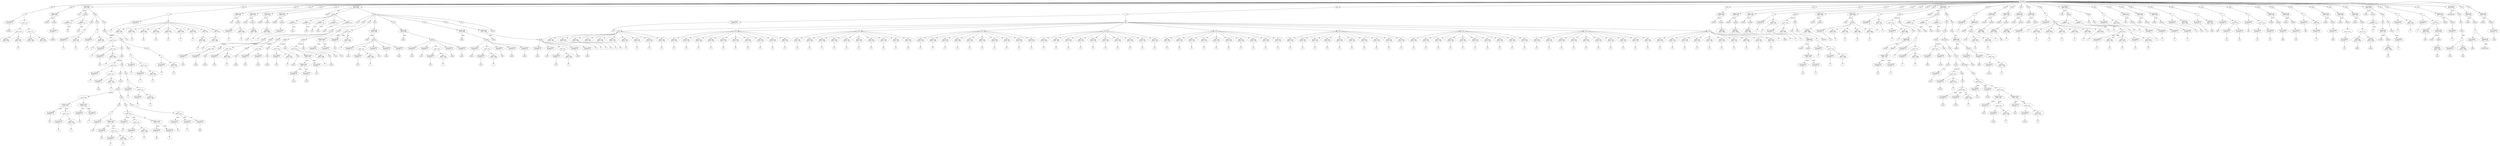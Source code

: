 digraph G {
Id01117BE0 [label="program"]
Id011042C0 [label="stmt"]
Id01104248 [label="="]
Id010F5338 [label="var or method\n localnum = 1"]
IdVal010F5338 [label="asdasds"]
Id010F5338->IdVal010F5338
Id011041D0 [label="+\n mref = #15"]
Id01103FF0 [label="+\n mref = #15"]
Id01103F00 [label="FLOAT\n mref = #20\n val_id = #16"]
Id01103F78 [label="INT\n mref = #24\n val_id = #21"]
IdVal01103F78 [label="3"]
Id01103F78->IdVal01103F78
Id01103FF0->Id01103F00
Id01103FF0->Id01103F78
Id01104158 [label="/\n mref = #27"]
Id01104068 [label="FLOAT\n mref = #20\n val_id = #28"]
Id011040E0 [label="FLOAT\n mref = #20\n val_id = #29"]
Id01104158->Id01104068
Id01104158->Id011040E0
Id011041D0->Id01103FF0
Id011041D0->Id01104158
Id01104248->Id010F5338
Id01104248->Id011041D0
Id011042C0->Id01104248
Id01117BE0->Id011042C0
Id01104AF8 [label="stmt"]
Id011043C8 [label="method_call\n mref = #33"]
IdMethodNameVal011043C8 [label="println"]
Id011043C8->IdMethodNameVal011043C8 [label="name"]
Id010FE4E0 [label="params"]
Id011043C8->Id010FE4E0
Id01104350 [label="var or method\n localnum = 1"]
IdVal01104350 [label="asdasds"]
Id01104350->IdVal01104350
Id010FE4E0->Id01104350
Id01104AF8->Id011043C8
Id01117BE0->Id01104AF8
Id01107CC8 [label="def_method\n mref = #37"]
IdName01107CC8 [label="sort"]
Id01107CC8->IdName01107CC8 [label = "name"]
Id010FE748 [label="params"]
Id01104C88 [label="param\n localnum = #0"]
Id010FE748->Id01104C88
IdNameVal01104C88 [label="arr"]
Id01104C88->IdNameVal01104C88 [label="name"]
Id01104CC8 [label="param\n localnum = #1"]
Id010FE748->Id01104CC8
IdNameVal01104CC8 [label="size"]
Id01104CC8->IdNameVal01104CC8 [label="name"]
Id01107CC8->Id010FE748
Id010FE240 [label="body"]
Id01104648 [label="stmt"]
Id01104DF8 [label="="]
Id01104D08 [label="var or method\n localnum = 2"]
IdVal01104D08 [label="i"]
Id01104D08->IdVal01104D08
Id01104D80 [label="INT\n mref = #24\n val_id = #41"]
IdVal01104D80 [label="0"]
Id01104D80->IdVal01104D80
Id01104DF8->Id01104D08
Id01104DF8->Id01104D80
Id01104648->Id01104DF8
Id010FE240->Id01104648
Id01104B48 [label="stmt"]
Id01105558 [label="="]
Id01104EA0 [label="var or method\n localnum = 3"]
IdVal01104EA0 [label="j"]
Id01104EA0->IdVal01104EA0
Id011050A8 [label="INT\n mref = #24\n val_id = #41"]
IdVal011050A8 [label="0"]
Id011050A8->IdVal011050A8
Id01105558->Id01104EA0
Id01105558->Id011050A8
Id01104B48->Id01105558
Id010FE240->Id01104B48
Id01104508 [label="stmt"]
Id010FE2B0 [label="while"]
Id01105300 [label="<\n mref = #44"]
Id01105198 [label="var or method\n localnum = 2"]
IdVal01105198 [label="i"]
Id01105198->IdVal01105198
Id01105288 [label="-\n mref = #47"]
Id01105210 [label="var or method\n localnum = 1"]
IdVal01105210 [label="size"]
Id01105210->IdVal01105210
Id01105030 [label="INT\n mref = #24\n val_id = #48"]
IdVal01105030 [label="1"]
Id01105030->IdVal01105030
Id01105288->Id01105210
Id01105288->Id01105030
Id01105300->Id01105198
Id01105300->Id01105288
Id010FE2B0->Id01105300 [label="condition"]
Id010FE780 [label="body"]
Id010FE2B0->Id010FE780
Id011044B8 [label="stmt"]
Id010FE400 [label="while"]
Id01105120 [label="<\n mref = #44"]
Id01104F40 [label="var or method\n localnum = 3"]
IdVal01104F40 [label="j"]
Id01104F40->IdVal01104F40
Id01105378 [label="-\n mref = #47"]
Id01104FB8 [label="var or method\n localnum = 1"]
IdVal01104FB8 [label="size"]
Id01104FB8->IdVal01104FB8
Id011054E0 [label="INT\n mref = #24\n val_id = #48"]
IdVal011054E0 [label="1"]
Id011054E0->IdVal011054E0
Id01105378->Id01104FB8
Id01105378->Id011054E0
Id01105120->Id01104F40
Id01105120->Id01105378
Id010FE400->Id01105120 [label="condition"]
Id010FE588 [label="body"]
Id010FE400->Id010FE588
Id01104468 [label="stmt"]
Id01106C80 [label="if_stmt"]
Id010FE860 [label="branch"]
Id01105978 [label="<\n mref = #44"]
Id01106698 [label = "member access\n mref = #51"]
Id011055D0 [label="var or method\n localnum = 0"]
IdVal011055D0 [label="arr"]
Id011055D0->IdVal011055D0
Id01105468 [label="+\n mref = #15"]
Id01105648 [label="var or method\n localnum = 3"]
IdVal01105648 [label="j"]
Id01105648->IdVal01105648
Id011053F0 [label="INT\n mref = #24\n val_id = #48"]
IdVal011053F0 [label="1"]
Id011053F0->IdVal011053F0
Id01105468->Id01105648
Id01105468->Id011053F0
Id01106698->Id011055D0 [label = "array"]
Id01106698->Id01105468 [label = "index"]
Id01105F18 [label = "member access\n mref = #51"]
Id011060F8 [label="var or method\n localnum = 0"]
IdVal011060F8 [label="arr"]
Id011060F8->IdVal011060F8
Id011062D8 [label="var or method\n localnum = 3"]
IdVal011062D8 [label="j"]
Id011062D8->IdVal011062D8
Id01105F18->Id011060F8 [label = "array"]
Id01105F18->Id011062D8 [label = "index"]
Id01105978->Id01106698
Id01105978->Id01105F18
Id010FE860->Id01105978  [label="condition"]
IdBody010FE860 [label="body"]
Id01104788 [label="stmt"]
Id01105AE0 [label="="]
Id011061E8 [label="var or method\n localnum = 4"]
IdVal011061E8 [label="tmp"]
Id011061E8->IdVal011061E8
Id01105B58 [label = "member access\n mref = #51"]
Id01106350 [label="var or method\n localnum = 0"]
IdVal01106350 [label="arr"]
Id01106350->IdVal01106350
Id011059F0 [label="+\n mref = #15"]
Id01105C48 [label="var or method\n localnum = 3"]
IdVal01105C48 [label="j"]
Id01105C48->IdVal01105C48
Id011065A8 [label="INT\n mref = #24\n val_id = #48"]
IdVal011065A8 [label="1"]
Id011065A8->IdVal011065A8
Id011059F0->Id01105C48
Id011059F0->Id011065A8
Id01105B58->Id01106350 [label = "array"]
Id01105B58->Id011059F0 [label = "index"]
Id01105AE0->Id011061E8
Id01105AE0->Id01105B58
Id01104788->Id01105AE0
IdBody010FE860->Id01104788
Id01104738 [label="stmt"]
Id01106260 [label="[]=\nmref = #54"]
Id01105810 [label="var or method\n localnum = 0"]
IdVal01105810 [label="arr"]
Id01105810->IdVal01105810
Id01106260->Id01105810 [label = "array"]
Id01105D38 [label="+\n mref = #15"]
Id01106620 [label="var or method\n localnum = 3"]
IdVal01106620 [label="j"]
Id01106620->IdVal01106620
Id01105BD0 [label="INT\n mref = #24\n val_id = #48"]
IdVal01105BD0 [label="1"]
Id01105BD0->IdVal01105BD0
Id01105D38->Id01106620
Id01105D38->Id01105BD0
Id01106260->Id01105D38 [label = "index"]
Id011063C8 [label = "member access\n mref = #51"]
Id01106440 [label="var or method\n localnum = 0"]
IdVal01106440 [label="arr"]
Id01106440->IdVal01106440
Id01105A68 [label="var or method\n localnum = 3"]
IdVal01105A68 [label="j"]
Id01105A68->IdVal01105A68
Id011063C8->Id01106440 [label = "array"]
Id011063C8->Id01105A68 [label = "index"]
Id01106260->Id011063C8 [label = "val"]
Id01104738->Id01106260
IdBody010FE860->Id01104738
Id01104B98 [label="stmt"]
Id01106170 [label="[]=\nmref = #54"]
Id01105E28 [label="var or method\n localnum = 0"]
IdVal01105E28 [label="arr"]
Id01105E28->IdVal01105E28
Id01106170->Id01105E28 [label = "array"]
Id01105CC0 [label="var or method\n localnum = 3"]
IdVal01105CC0 [label="j"]
Id01105CC0->IdVal01105CC0
Id01106170->Id01105CC0 [label = "index"]
Id01105900 [label="var or method\n localnum = 4"]
IdVal01105900 [label="tmp"]
Id01105900->IdVal01105900
Id01106170->Id01105900 [label = "val"]
Id01104B98->Id01106170
IdBody010FE860->Id01104B98
Id010FE860->IdBody010FE860
Id01106C80->Id010FE860
Id01104468->Id01106C80
Id010FE588->Id01104468
Id011045F8 [label="stmt"]
Id01106080 [label="="]
Id01106008 [label="var or method\n localnum = 3"]
IdVal01106008 [label="j"]
Id01106008->IdVal01106008
Id011064B8 [label="+\n mref = #15"]
Id01105EA0 [label="var or method\n localnum = 3"]
IdVal01105EA0 [label="j"]
Id01105EA0->IdVal01105EA0
Id01105F90 [label="INT\n mref = #24\n val_id = #48"]
IdVal01105F90 [label="1"]
Id01105F90->IdVal01105F90
Id011064B8->Id01105EA0
Id011064B8->Id01105F90
Id01106080->Id01106008
Id01106080->Id011064B8
Id011045F8->Id01106080
Id010FE588->Id011045F8
Id011044B8->Id010FE400
Id010FE780->Id011044B8
Id01104698 [label="stmt"]
Id01107830 [label="="]
Id01106530 [label="var or method\n localnum = 2"]
IdVal01106530 [label="i"]
Id01106530->IdVal01106530
Id01107920 [label="+\n mref = #15"]
Id01106710 [label="var or method\n localnum = 2"]
IdVal01106710 [label="i"]
Id01106710->IdVal01106710
Id01107998 [label="INT\n mref = #24\n val_id = #48"]
IdVal01107998 [label="1"]
Id01107998->IdVal01107998
Id01107920->Id01106710
Id01107920->Id01107998
Id01107830->Id01106530
Id01107830->Id01107920
Id01104698->Id01107830
Id010FE780->Id01104698
Id01104BE8 [label="stmt"]
Id011074E8 [label="="]
Id011076C8 [label="var or method\n localnum = 3"]
IdVal011076C8 [label="j"]
Id011076C8->IdVal011076C8
Id01106D68 [label="INT\n mref = #24\n val_id = #41"]
IdVal01106D68 [label="0"]
Id01106D68->IdVal01106D68
Id011074E8->Id011076C8
Id011074E8->Id01106D68
Id01104BE8->Id011074E8
Id010FE780->Id01104BE8
Id01104508->Id010FE2B0
Id010FE240->Id01104508
Id01107CC8->Id010FE240
Id01117BE0->Id01107CC8
Id011046E8 [label="stmt"]
Id01107B78 [label="="]
Id01107470 [label="var or method\n localnum = 2"]
IdVal01107470 [label="a"]
Id01107470->IdVal01107470
Id01107740 [label = "array"]
Id01107A88 [label="INT\n mref = #24\n val_id = #73"]
IdVal01107A88 [label="99"]
Id01107A88->IdVal01107A88
Id01107740->Id01107A88
Id011071A0 [label="INT\n mref = #24\n val_id = #74"]
IdVal011071A0 [label="73"]
Id011071A0->IdVal011071A0
Id01107740->Id011071A0
Id01107A10 [label="INT\n mref = #24\n val_id = #75"]
IdVal01107A10 [label="62"]
Id01107A10->IdVal01107A10
Id01107740->Id01107A10
Id01106CF0 [label="INT\n mref = #24\n val_id = #76"]
IdVal01106CF0 [label="38"]
Id01106CF0->IdVal01106CF0
Id01107740->Id01106CF0
Id01107038 [label="INT\n mref = #24\n val_id = #77"]
IdVal01107038 [label="11"]
Id01107038->IdVal01107038
Id01107740->Id01107038
Id011075D8 [label="INT\n mref = #24\n val_id = #78"]
IdVal011075D8 [label="7"]
Id011075D8->IdVal011075D8
Id01107740->Id011075D8
Id01107560 [label="INT\n mref = #24\n val_id = #41"]
IdVal01107560 [label="0"]
Id01107560->IdVal01107560
Id01107740->Id01107560
Id01107650 [label="unary -\n mref = #82"]
Id01106DE0 [label="INT\n mref = #24\n val_id = #83"]
IdVal01106DE0 [label="5"]
Id01106DE0->IdVal01106DE0
Id01107650->Id01106DE0
Id01107740->Id01107650
Id01106FC0 [label="unary -\n mref = #82"]
Id01107B00 [label="INT\n mref = #24\n val_id = #84"]
IdVal01107B00 [label="12"]
Id01107B00->IdVal01107B00
Id01106FC0->Id01107B00
Id01107740->Id01106FC0
Id01107B78->Id01107470
Id01107B78->Id01107740
Id011046E8->Id01107B78
Id01117BE0->Id011046E8
Id011047D8 [label="stmt"]
Id01106E58 [label="method_call\n mref = #37"]
IdMethodNameVal01106E58 [label="sort"]
Id01106E58->IdMethodNameVal01106E58 [label="name"]
Id010FE6A0 [label="params"]
Id01106E58->Id010FE6A0
Id011077B8 [label="var or method\n localnum = 2"]
IdVal011077B8 [label="a"]
Id011077B8->IdVal011077B8
Id010FE6A0->Id011077B8
Id011078A8 [label="INT\n mref = #24\n val_id = #85"]
IdVal011078A8 [label="9"]
Id011078A8->IdVal011078A8
Id010FE6A0->Id011078A8
Id011047D8->Id01106E58
Id01117BE0->Id011047D8
Id01104828 [label="stmt"]
Id01106F48 [label="method_call\n mref = #33"]
IdMethodNameVal01106F48 [label="println"]
Id01106F48->IdMethodNameVal01106F48 [label="name"]
Id010FE278 [label="params"]
Id01106F48->Id010FE278
Id01106ED0 [label="STRING\n mref = #90\n val_id = #87"]
IdVal01106ED0 [label="sort:"]
Id01106ED0->IdVal01106ED0
Id010FE278->Id01106ED0
Id01104828->Id01106F48
Id01117BE0->Id01104828
Id01104558 [label="stmt"]
Id01107128 [label="method_call\n mref = #33"]
IdMethodNameVal01107128 [label="println"]
Id01107128->IdMethodNameVal01107128 [label="name"]
Id010FE390 [label="params"]
Id01107128->Id010FE390
Id011070B0 [label="STRING\n mref = #90\n val_id = #92"]
IdVal011070B0 [label=""]
Id011070B0->IdVal011070B0
Id010FE390->Id011070B0
Id01104558->Id01107128
Id01117BE0->Id01104558
Id011045A8 [label="stmt"]
Id01107290 [label="method_call\n mref = #33"]
IdMethodNameVal01107290 [label="println"]
Id01107290->IdMethodNameVal01107290 [label="name"]
Id010FE438 [label="params"]
Id01107290->Id010FE438
Id01107218 [label="var or method\n localnum = 2"]
IdVal01107218 [label="a"]
Id01107218->IdVal01107218
Id010FE438->Id01107218
Id011045A8->Id01107290
Id01117BE0->Id011045A8
Id01107FF0 [label="def_method\n mref = #96"]
IdName01107FF0 [label="paint"]
Id01107FF0->IdName01107FF0 [label = "name"]
Id010FE8D0 [label="params"]
Id01107E30 [label="param\n localnum = #0"]
Id010FE8D0->Id01107E30
IdNameVal01107E30 [label="array"]
Id01107E30->IdNameVal01107E30 [label="name"]
Id011082F0 [label="param\n localnum = #1"]
Id010FE8D0->Id011082F0
IdNameVal011082F0 [label="curX"]
Id011082F0->IdNameVal011082F0 [label="name"]
Id011082B0 [label="param\n localnum = #2"]
Id010FE8D0->Id011082B0
IdNameVal011082B0 [label="curY"]
Id011082B0->IdNameVal011082B0 [label="name"]
Id011081F0 [label="param\n localnum = #3"]
Id010FE8D0->Id011081F0
IdNameVal011081F0 [label="maxX"]
Id011081F0->IdNameVal011081F0 [label="name"]
Id01107E70 [label="param\n localnum = #4"]
Id010FE8D0->Id01107E70
IdNameVal01107E70 [label="maxY"]
Id01107E70->IdNameVal01107E70 [label="name"]
Id01107FF0->Id010FE8D0
Id01108630 [label="body"]
Id01104968 [label="stmt"]
Id011083B0 [label="if_stmt"]
Id01108898 [label="branch"]
Id011073F8 [label=">\n mref = #99"]
Id01107308 [label="var or method\n localnum = 1"]
IdVal01107308 [label="curX"]
Id01107308->IdVal01107308
Id01107380 [label="var or method\n localnum = 3"]
IdVal01107380 [label="maxX"]
Id01107380->IdVal01107380
Id011073F8->Id01107308
Id011073F8->Id01107380
Id01108898->Id011073F8  [label="condition"]
IdBody01108898 [label="body"]
Id01104878 [label="stmt"]
IdName01104878 [label="return"]
Id01104878->IdName01104878
IdBody01108898->Id01104878
Id01108898->IdBody01108898
Id011083B0->Id01108898
Id01108A58 [label="branch"]
Id01109098 [label="<\n mref = #44"]
Id01107BF0 [label="var or method\n localnum = 1"]
IdVal01107BF0 [label="curX"]
Id01107BF0->IdVal01107BF0
Id011094D0 [label="INT\n mref = #24\n val_id = #41"]
IdVal011094D0 [label="0"]
Id011094D0->IdVal011094D0
Id01109098->Id01107BF0
Id01109098->Id011094D0
Id01108A58->Id01109098  [label="condition"]
IdBody01108A58 [label="body"]
Id011048C8 [label="stmt"]
IdName011048C8 [label="return"]
Id011048C8->IdName011048C8
IdBody01108A58->Id011048C8
Id01108A58->IdBody01108A58
Id011083B0->Id01108A58
Id01108A90 [label="branch"]
Id011095C0 [label=">\n mref = #99"]
Id01109548 [label="var or method\n localnum = 2"]
IdVal01109548 [label="curY"]
Id01109548->IdVal01109548
Id011096B0 [label="var or method\n localnum = 4"]
IdVal011096B0 [label="maxY"]
Id011096B0->IdVal011096B0
Id011095C0->Id01109548
Id011095C0->Id011096B0
Id01108A90->Id011095C0  [label="condition"]
IdBody01108A90 [label="body"]
Id01104AA8 [label="stmt"]
IdName01104AA8 [label="return"]
Id01104AA8->IdName01104AA8
IdBody01108A90->Id01104AA8
Id01108A90->IdBody01108A90
Id011083B0->Id01108A90
Id011085F8 [label="branch"]
Id01108EB8 [label="<\n mref = #44"]
Id01109980 [label="var or method\n localnum = 2"]
IdVal01109980 [label="curY"]
Id01109980->IdVal01109980
Id011093E0 [label="INT\n mref = #24\n val_id = #41"]
IdVal011093E0 [label="0"]
Id011093E0->IdVal011093E0
Id01108EB8->Id01109980
Id01108EB8->Id011093E0
Id011085F8->Id01108EB8  [label="condition"]
IdBody011085F8 [label="body"]
Id01104918 [label="stmt"]
IdName01104918 [label="return"]
Id01104918->IdName01104918
IdBody011085F8->Id01104918
Id011085F8->IdBody011085F8
Id011083B0->Id011085F8
Id01104968->Id011083B0
Id01108630->Id01104968
Id01104A08 [label="stmt"]
Id01107F70 [label="if_stmt"]
Id01108A20 [label="branch"]
Id01109728 [label="==\n mref = #102"]
Id01109A70 [label = "member access\n mref = #51"]
Id01109890 [label = "member access\n mref = #51"]
Id01109818 [label="var or method\n localnum = 0"]
IdVal01109818 [label="array"]
Id01109818->IdVal01109818
Id01109638 [label="var or method\n localnum = 1"]
IdVal01109638 [label="curX"]
Id01109638->IdVal01109638
Id01109890->Id01109818 [label = "array"]
Id01109890->Id01109638 [label = "index"]
Id01109458 [label="var or method\n localnum = 2"]
IdVal01109458 [label="curY"]
Id01109458->IdVal01109458
Id01109A70->Id01109890 [label = "array"]
Id01109A70->Id01109458 [label = "index"]
Id01109188 [label="INT\n mref = #24\n val_id = #48"]
IdVal01109188 [label="1"]
Id01109188->IdVal01109188
Id01109728->Id01109A70
Id01109728->Id01109188
Id01108A20->Id01109728  [label="condition"]
IdBody01108A20 [label="body"]
Id011049B8 [label="stmt"]
IdName011049B8 [label="return"]
Id011049B8->IdName011049B8
IdBody01108A20->Id011049B8
Id01108A20->IdBody01108A20
Id01107F70->Id01108A20
Id01104A08->Id01107F70
Id01108630->Id01104A08
Id01104A58 [label="stmt"]
Id01109200 [label="[]=\nmref = #54"]
Id01109368 [label = "member access\n mref = #51"]
Id01109110 [label="var or method\n localnum = 0"]
IdVal01109110 [label="array"]
Id01109110->IdVal01109110
Id01109908 [label="var or method\n localnum = 1"]
IdVal01109908 [label="curX"]
Id01109908->IdVal01109908
Id01109368->Id01109110 [label = "array"]
Id01109368->Id01109908 [label = "index"]
Id01109200->Id01109368 [label = "array"]
Id011097A0 [label="var or method\n localnum = 2"]
IdVal011097A0 [label="curY"]
Id011097A0->IdVal011097A0
Id01109200->Id011097A0 [label = "index"]
Id011099F8 [label="INT\n mref = #24\n val_id = #48"]
IdVal011099F8 [label="1"]
Id011099F8->IdVal011099F8
Id01109200->Id011099F8 [label = "val"]
Id01104A58->Id01109200
Id01108630->Id01104A58
Id0110A320 [label="stmt"]
Id01108F30 [label="method_call\n mref = #96"]
IdMethodNameVal01108F30 [label="paint"]
Id01108F30->IdMethodNameVal01108F30 [label="name"]
Id01108668 [label="params"]
Id01108F30->Id01108668
Id01109278 [label="var or method\n localnum = 0"]
IdVal01109278 [label="array"]
Id01109278->IdVal01109278
Id01108668->Id01109278
Id01109B60 [label="-\n mref = #47"]
Id011092F0 [label="var or method\n localnum = 1"]
IdVal011092F0 [label="curX"]
Id011092F0->IdVal011092F0
Id01109AE8 [label="INT\n mref = #24\n val_id = #48"]
IdVal01109AE8 [label="1"]
Id01109AE8->IdVal01109AE8
Id01109B60->Id011092F0
Id01109B60->Id01109AE8
Id01108668->Id01109B60
Id01109BD8 [label="var or method\n localnum = 2"]
IdVal01109BD8 [label="curY"]
Id01109BD8->IdVal01109BD8
Id01108668->Id01109BD8
Id01109C50 [label="var or method\n localnum = 3"]
IdVal01109C50 [label="maxX"]
Id01109C50->IdVal01109C50
Id01108668->Id01109C50
Id01108E40 [label="var or method\n localnum = 4"]
IdVal01108E40 [label="maxY"]
Id01108E40->IdVal01108E40
Id01108668->Id01108E40
Id0110A320->Id01108F30
Id01108630->Id0110A320
Id0110A370 [label="stmt"]
Id0110C378 [label="method_call\n mref = #96"]
IdMethodNameVal0110C378 [label="paint"]
Id0110C378->IdMethodNameVal0110C378 [label="name"]
Id0110B468 [label="params"]
Id0110C378->Id0110B468
Id01108FA8 [label="var or method\n localnum = 0"]
IdVal01108FA8 [label="array"]
Id01108FA8->IdVal01108FA8
Id0110B468->Id01108FA8
Id01109020 [label="var or method\n localnum = 1"]
IdVal01109020 [label="curX"]
Id01109020->IdVal01109020
Id0110B468->Id01109020
Id0110BDD8 [label="-\n mref = #47"]
Id01109CC8 [label="var or method\n localnum = 2"]
IdVal01109CC8 [label="curY"]
Id01109CC8->IdVal01109CC8
Id0110BCE8 [label="INT\n mref = #24\n val_id = #48"]
IdVal0110BCE8 [label="1"]
Id0110BCE8->IdVal0110BCE8
Id0110BDD8->Id01109CC8
Id0110BDD8->Id0110BCE8
Id0110B468->Id0110BDD8
Id0110BA18 [label="var or method\n localnum = 3"]
IdVal0110BA18 [label="maxX"]
Id0110BA18->IdVal0110BA18
Id0110B468->Id0110BA18
Id0110B5E0 [label="var or method\n localnum = 4"]
IdVal0110B5E0 [label="maxY"]
Id0110B5E0->IdVal0110B5E0
Id0110B468->Id0110B5E0
Id0110A370->Id0110C378
Id01108630->Id0110A370
Id0110A640 [label="stmt"]
Id0110C0A8 [label="method_call\n mref = #96"]
IdMethodNameVal0110C0A8 [label="paint"]
Id0110C0A8->IdMethodNameVal0110C0A8 [label="name"]
Id0110AE80 [label="params"]
Id0110C0A8->Id0110AE80
Id0110BC70 [label="var or method\n localnum = 0"]
IdVal0110BC70 [label="array"]
Id0110BC70->IdVal0110BC70
Id0110AE80->Id0110BC70
Id0110B838 [label="+\n mref = #15"]
Id0110BEC8 [label="var or method\n localnum = 1"]
IdVal0110BEC8 [label="curX"]
Id0110BEC8->IdVal0110BEC8
Id0110B9A0 [label="INT\n mref = #24\n val_id = #48"]
IdVal0110B9A0 [label="1"]
Id0110B9A0->IdVal0110B9A0
Id0110B838->Id0110BEC8
Id0110B838->Id0110B9A0
Id0110AE80->Id0110B838
Id0110C468 [label="var or method\n localnum = 2"]
IdVal0110C468 [label="curY"]
Id0110C468->IdVal0110C468
Id0110AE80->Id0110C468
Id0110C210 [label="var or method\n localnum = 3"]
IdVal0110C210 [label="maxX"]
Id0110C210->IdVal0110C210
Id0110AE80->Id0110C210
Id0110B8B0 [label="var or method\n localnum = 4"]
IdVal0110B8B0 [label="maxY"]
Id0110B8B0->IdVal0110B8B0
Id0110AE80->Id0110B8B0
Id0110A640->Id0110C0A8
Id01108630->Id0110A640
Id0110A0F0 [label="stmt"]
Id0110C300 [label="method_call\n mref = #96"]
IdMethodNameVal0110C300 [label="paint"]
Id0110C300->IdMethodNameVal0110C300 [label="name"]
Id0110B008 [label="params"]
Id0110C300->Id0110B008
Id0110C120 [label="var or method\n localnum = 0"]
IdVal0110C120 [label="array"]
Id0110C120->IdVal0110C120
Id0110B008->Id0110C120
Id0110BFB8 [label="var or method\n localnum = 1"]
IdVal0110BFB8 [label="curX"]
Id0110BFB8->IdVal0110BFB8
Id0110B008->Id0110BFB8
Id0110B928 [label="+\n mref = #15"]
Id0110BE50 [label="var or method\n localnum = 2"]
IdVal0110BE50 [label="curY"]
Id0110BE50->IdVal0110BE50
Id0110C288 [label="INT\n mref = #24\n val_id = #48"]
IdVal0110C288 [label="1"]
Id0110C288->IdVal0110C288
Id0110B928->Id0110BE50
Id0110B928->Id0110C288
Id0110B008->Id0110B928
Id0110BF40 [label="var or method\n localnum = 3"]
IdVal0110BF40 [label="maxX"]
Id0110BF40->IdVal0110BF40
Id0110B008->Id0110BF40
Id0110C3F0 [label="var or method\n localnum = 4"]
IdVal0110C3F0 [label="maxY"]
Id0110C3F0->IdVal0110C3F0
Id0110B008->Id0110C3F0
Id0110A0F0->Id0110C300
Id01108630->Id0110A0F0
Id0110A690 [label="stmt"]
IdName0110A690 [label="return"]
Id0110A690->IdName0110A690
Id01108630->Id0110A690
Id01107FF0->Id01108630
Id01117BE0->Id01107FF0
Id0110A050 [label="stmt"]
Id0110FE70 [label="="]
Id0110C030 [label="var or method\n localnum = 3"]
IdVal0110C030 [label="arr"]
Id0110C030->IdVal0110C030
Id0110F9C0 [label = "array"]
Id0110C4E0 [label = "array"]
Id0110B658 [label="INT\n mref = #24\n val_id = #41"]
IdVal0110B658 [label="0"]
Id0110B658->IdVal0110B658
Id0110C4E0->Id0110B658
Id0110B6D0 [label="INT\n mref = #24\n val_id = #41"]
IdVal0110B6D0 [label="0"]
Id0110B6D0->IdVal0110B6D0
Id0110C4E0->Id0110B6D0
Id0110BA90 [label="INT\n mref = #24\n val_id = #48"]
IdVal0110BA90 [label="1"]
Id0110BA90->IdVal0110BA90
Id0110C4E0->Id0110BA90
Id0110C198 [label="INT\n mref = #24\n val_id = #41"]
IdVal0110C198 [label="0"]
Id0110C198->IdVal0110C198
Id0110C4E0->Id0110C198
Id0110B748 [label="INT\n mref = #24\n val_id = #41"]
IdVal0110B748 [label="0"]
Id0110B748->IdVal0110B748
Id0110C4E0->Id0110B748
Id0110B7C0 [label="INT\n mref = #24\n val_id = #41"]
IdVal0110B7C0 [label="0"]
Id0110B7C0->IdVal0110B7C0
Id0110C4E0->Id0110B7C0
Id0110BB08 [label="INT\n mref = #24\n val_id = #41"]
IdVal0110BB08 [label="0"]
Id0110BB08->IdVal0110BB08
Id0110C4E0->Id0110BB08
Id0110BB80 [label="INT\n mref = #24\n val_id = #41"]
IdVal0110BB80 [label="0"]
Id0110BB80->IdVal0110BB80
Id0110C4E0->Id0110BB80
Id0110BBF8 [label="INT\n mref = #24\n val_id = #41"]
IdVal0110BBF8 [label="0"]
Id0110BBF8->IdVal0110BBF8
Id0110C4E0->Id0110BBF8
Id0110BD60 [label="INT\n mref = #24\n val_id = #41"]
IdVal0110BD60 [label="0"]
Id0110BD60->IdVal0110BD60
Id0110C4E0->Id0110BD60
Id0110F9C0->Id0110C4E0
Id0110C750 [label = "array"]
Id0110CDE0 [label="INT\n mref = #24\n val_id = #41"]
IdVal0110CDE0 [label="0"]
Id0110CDE0->IdVal0110CDE0
Id0110C750->Id0110CDE0
Id0110CC78 [label="INT\n mref = #24\n val_id = #41"]
IdVal0110CC78 [label="0"]
Id0110CC78->IdVal0110CC78
Id0110C750->Id0110CC78
Id0110D290 [label="INT\n mref = #24\n val_id = #48"]
IdVal0110D290 [label="1"]
Id0110D290->IdVal0110D290
Id0110C750->Id0110D290
Id0110CCF0 [label="INT\n mref = #24\n val_id = #41"]
IdVal0110CCF0 [label="0"]
Id0110CCF0->IdVal0110CCF0
Id0110C750->Id0110CCF0
Id0110D3F8 [label="INT\n mref = #24\n val_id = #41"]
IdVal0110D3F8 [label="0"]
Id0110D3F8->IdVal0110D3F8
Id0110C750->Id0110D3F8
Id0110D308 [label="INT\n mref = #24\n val_id = #41"]
IdVal0110D308 [label="0"]
Id0110D308->IdVal0110D308
Id0110C750->Id0110D308
Id0110D470 [label="INT\n mref = #24\n val_id = #41"]
IdVal0110D470 [label="0"]
Id0110D470->IdVal0110D470
Id0110C750->Id0110D470
Id0110CA98 [label="INT\n mref = #24\n val_id = #41"]
IdVal0110CA98 [label="0"]
Id0110CA98->IdVal0110CA98
Id0110C750->Id0110CA98
Id0110CA20 [label="INT\n mref = #24\n val_id = #41"]
IdVal0110CA20 [label="0"]
Id0110CA20->IdVal0110CA20
Id0110C750->Id0110CA20
Id0110CF48 [label="INT\n mref = #24\n val_id = #41"]
IdVal0110CF48 [label="0"]
Id0110CF48->IdVal0110CF48
Id0110C750->Id0110CF48
Id0110F9C0->Id0110C750
Id0110C8B8 [label = "array"]
Id0110D1A0 [label="INT\n mref = #24\n val_id = #41"]
IdVal0110D1A0 [label="0"]
Id0110D1A0->IdVal0110D1A0
Id0110C8B8->Id0110D1A0
Id0110C9A8 [label="INT\n mref = #24\n val_id = #41"]
IdVal0110C9A8 [label="0"]
Id0110C9A8->IdVal0110C9A8
Id0110C8B8->Id0110C9A8
Id0110C5E8 [label="INT\n mref = #24\n val_id = #48"]
IdVal0110C5E8 [label="1"]
Id0110C5E8->IdVal0110C5E8
Id0110C8B8->Id0110C5E8
Id0110C660 [label="INT\n mref = #24\n val_id = #41"]
IdVal0110C660 [label="0"]
Id0110C660->IdVal0110C660
Id0110C8B8->Id0110C660
Id0110D038 [label="INT\n mref = #24\n val_id = #41"]
IdVal0110D038 [label="0"]
Id0110D038->IdVal0110D038
Id0110C8B8->Id0110D038
Id0110C7C8 [label="INT\n mref = #24\n val_id = #41"]
IdVal0110C7C8 [label="0"]
Id0110C7C8->IdVal0110C7C8
Id0110C8B8->Id0110C7C8
Id0110CFC0 [label="INT\n mref = #24\n val_id = #41"]
IdVal0110CFC0 [label="0"]
Id0110CFC0->IdVal0110CFC0
Id0110C8B8->Id0110CFC0
Id0110CB10 [label="INT\n mref = #24\n val_id = #41"]
IdVal0110CB10 [label="0"]
Id0110CB10->IdVal0110CB10
Id0110C8B8->Id0110CB10
Id0110C6D8 [label="INT\n mref = #24\n val_id = #41"]
IdVal0110C6D8 [label="0"]
Id0110C6D8->IdVal0110C6D8
Id0110C8B8->Id0110C6D8
Id0110D380 [label="INT\n mref = #24\n val_id = #41"]
IdVal0110D380 [label="0"]
Id0110D380->IdVal0110D380
Id0110C8B8->Id0110D380
Id0110F9C0->Id0110C8B8
Id0110D4E8 [label = "array"]
Id0110D0B0 [label="INT\n mref = #24\n val_id = #41"]
IdVal0110D0B0 [label="0"]
Id0110D0B0->IdVal0110D0B0
Id0110D4E8->Id0110D0B0
Id0110CB88 [label="INT\n mref = #24\n val_id = #48"]
IdVal0110CB88 [label="1"]
Id0110CB88->IdVal0110CB88
Id0110D4E8->Id0110CB88
Id0110C840 [label="INT\n mref = #24\n val_id = #41"]
IdVal0110C840 [label="0"]
Id0110C840->IdVal0110C840
Id0110D4E8->Id0110C840
Id0110D128 [label="INT\n mref = #24\n val_id = #41"]
IdVal0110D128 [label="0"]
Id0110D128->IdVal0110D128
Id0110D4E8->Id0110D128
Id0110D218 [label="INT\n mref = #24\n val_id = #41"]
IdVal0110D218 [label="0"]
Id0110D218->IdVal0110D218
Id0110D4E8->Id0110D218
Id0110C930 [label="INT\n mref = #24\n val_id = #41"]
IdVal0110C930 [label="0"]
Id0110C930->IdVal0110C930
Id0110D4E8->Id0110C930
Id0110CC00 [label="INT\n mref = #24\n val_id = #41"]
IdVal0110CC00 [label="0"]
Id0110CC00->IdVal0110CC00
Id0110D4E8->Id0110CC00
Id0110CD68 [label="INT\n mref = #24\n val_id = #41"]
IdVal0110CD68 [label="0"]
Id0110CD68->IdVal0110CD68
Id0110D4E8->Id0110CD68
Id0110CE58 [label="INT\n mref = #24\n val_id = #41"]
IdVal0110CE58 [label="0"]
Id0110CE58->IdVal0110CE58
Id0110D4E8->Id0110CE58
Id0110CED0 [label="INT\n mref = #24\n val_id = #41"]
IdVal0110CED0 [label="0"]
Id0110CED0->IdVal0110CED0
Id0110D4E8->Id0110CED0
Id0110F9C0->Id0110D4E8
Id0110D938 [label = "array"]
Id0110DC80 [label="INT\n mref = #24\n val_id = #48"]
IdVal0110DC80 [label="1"]
Id0110DC80->IdVal0110DC80
Id0110D938->Id0110DC80
Id0110E220 [label="INT\n mref = #24\n val_id = #41"]
IdVal0110E220 [label="0"]
Id0110E220->IdVal0110E220
Id0110D938->Id0110E220
Id0110D848 [label="INT\n mref = #24\n val_id = #41"]
IdVal0110D848 [label="0"]
Id0110D848->IdVal0110D848
Id0110D938->Id0110D848
Id0110D8C0 [label="INT\n mref = #24\n val_id = #41"]
IdVal0110D8C0 [label="0"]
Id0110D8C0->IdVal0110D8C0
Id0110D938->Id0110D8C0
Id0110DA28 [label="INT\n mref = #24\n val_id = #41"]
IdVal0110DA28 [label="0"]
Id0110DA28->IdVal0110DA28
Id0110D938->Id0110DA28
Id0110DD70 [label="INT\n mref = #24\n val_id = #41"]
IdVal0110DD70 [label="0"]
Id0110DD70->IdVal0110DD70
Id0110D938->Id0110DD70
Id0110DAA0 [label="INT\n mref = #24\n val_id = #41"]
IdVal0110DAA0 [label="0"]
Id0110DAA0->IdVal0110DAA0
Id0110D938->Id0110DAA0
Id0110DCF8 [label="INT\n mref = #24\n val_id = #41"]
IdVal0110DCF8 [label="0"]
Id0110DCF8->IdVal0110DCF8
Id0110D938->Id0110DCF8
Id0110DB18 [label="INT\n mref = #24\n val_id = #41"]
IdVal0110DB18 [label="0"]
Id0110DB18->IdVal0110DB18
Id0110D938->Id0110DB18
Id0110DDE8 [label="INT\n mref = #24\n val_id = #41"]
IdVal0110DDE8 [label="0"]
Id0110DDE8->IdVal0110DDE8
Id0110D938->Id0110DDE8
Id0110F9C0->Id0110D938
Id0110E1A8 [label = "array"]
Id0110DE60 [label="INT\n mref = #24\n val_id = #41"]
IdVal0110DE60 [label="0"]
Id0110DE60->IdVal0110DE60
Id0110E1A8->Id0110DE60
Id0110DFC8 [label="INT\n mref = #24\n val_id = #41"]
IdVal0110DFC8 [label="0"]
Id0110DFC8->IdVal0110DFC8
Id0110E1A8->Id0110DFC8
Id0110D9B0 [label="INT\n mref = #24\n val_id = #41"]
IdVal0110D9B0 [label="0"]
Id0110D9B0->IdVal0110D9B0
Id0110E1A8->Id0110D9B0
Id0110DED8 [label="INT\n mref = #24\n val_id = #41"]
IdVal0110DED8 [label="0"]
Id0110DED8->IdVal0110DED8
Id0110E1A8->Id0110DED8
Id0110DF50 [label="INT\n mref = #24\n val_id = #41"]
IdVal0110DF50 [label="0"]
Id0110DF50->IdVal0110DF50
Id0110E1A8->Id0110DF50
Id0110DB90 [label="INT\n mref = #24\n val_id = #41"]
IdVal0110DB90 [label="0"]
Id0110DB90->IdVal0110DB90
Id0110E1A8->Id0110DB90
Id0110E040 [label="INT\n mref = #24\n val_id = #41"]
IdVal0110E040 [label="0"]
Id0110E040->IdVal0110E040
Id0110E1A8->Id0110E040
Id0110E0B8 [label="INT\n mref = #24\n val_id = #41"]
IdVal0110E0B8 [label="0"]
Id0110E0B8->IdVal0110E0B8
Id0110E1A8->Id0110E0B8
Id0110DC08 [label="INT\n mref = #24\n val_id = #41"]
IdVal0110DC08 [label="0"]
Id0110DC08->IdVal0110DC08
Id0110E1A8->Id0110DC08
Id0110E130 [label="INT\n mref = #24\n val_id = #41"]
IdVal0110E130 [label="0"]
Id0110E130->IdVal0110E130
Id0110E1A8->Id0110E130
Id0110F9C0->Id0110E1A8
Id0110E4F0 [label = "array"]
Id0110D7D0 [label="INT\n mref = #24\n val_id = #41"]
IdVal0110D7D0 [label="0"]
Id0110D7D0->IdVal0110D7D0
Id0110E4F0->Id0110D7D0
Id0110E298 [label="INT\n mref = #24\n val_id = #41"]
IdVal0110E298 [label="0"]
Id0110E298->IdVal0110E298
Id0110E4F0->Id0110E298
Id0110D6E0 [label="INT\n mref = #24\n val_id = #41"]
IdVal0110D6E0 [label="0"]
Id0110D6E0->IdVal0110D6E0
Id0110E4F0->Id0110D6E0
Id0110E310 [label="INT\n mref = #24\n val_id = #41"]
IdVal0110E310 [label="0"]
Id0110E310->IdVal0110E310
Id0110E4F0->Id0110E310
Id0110E388 [label="INT\n mref = #24\n val_id = #41"]
IdVal0110E388 [label="0"]
Id0110E388->IdVal0110E388
Id0110E4F0->Id0110E388
Id0110D668 [label="INT\n mref = #24\n val_id = #41"]
IdVal0110D668 [label="0"]
Id0110D668->IdVal0110D668
Id0110E4F0->Id0110D668
Id0110E400 [label="INT\n mref = #24\n val_id = #41"]
IdVal0110E400 [label="0"]
Id0110E400->IdVal0110E400
Id0110E4F0->Id0110E400
Id0110E478 [label="INT\n mref = #24\n val_id = #41"]
IdVal0110E478 [label="0"]
Id0110E478->IdVal0110E478
Id0110E4F0->Id0110E478
Id0110D5F0 [label="INT\n mref = #24\n val_id = #41"]
IdVal0110D5F0 [label="0"]
Id0110D5F0->IdVal0110D5F0
Id0110E4F0->Id0110D5F0
Id0110D758 [label="INT\n mref = #24\n val_id = #41"]
IdVal0110D758 [label="0"]
Id0110D758->IdVal0110D758
Id0110E4F0->Id0110D758
Id0110F9C0->Id0110E4F0
Id0110F1B0 [label = "array"]
Id0110F4F8 [label="INT\n mref = #24\n val_id = #41"]
IdVal0110F4F8 [label="0"]
Id0110F4F8->IdVal0110F4F8
Id0110F1B0->Id0110F4F8
Id0110EDF0 [label="INT\n mref = #24\n val_id = #41"]
IdVal0110EDF0 [label="0"]
Id0110EDF0->IdVal0110EDF0
Id0110F1B0->Id0110EDF0
Id0110EC10 [label="INT\n mref = #24\n val_id = #41"]
IdVal0110EC10 [label="0"]
Id0110EC10->IdVal0110EC10
Id0110F1B0->Id0110EC10
Id0110F2A0 [label="INT\n mref = #24\n val_id = #41"]
IdVal0110F2A0 [label="0"]
Id0110F2A0->IdVal0110F2A0
Id0110F1B0->Id0110F2A0
Id0110E9B8 [label="INT\n mref = #24\n val_id = #41"]
IdVal0110E9B8 [label="0"]
Id0110E9B8->IdVal0110E9B8
Id0110F1B0->Id0110E9B8
Id0110ED78 [label="INT\n mref = #24\n val_id = #41"]
IdVal0110ED78 [label="0"]
Id0110ED78->IdVal0110ED78
Id0110F1B0->Id0110ED78
Id0110F048 [label="INT\n mref = #24\n val_id = #41"]
IdVal0110F048 [label="0"]
Id0110F048->IdVal0110F048
Id0110F1B0->Id0110F048
Id0110F318 [label="INT\n mref = #24\n val_id = #41"]
IdVal0110F318 [label="0"]
Id0110F318->IdVal0110F318
Id0110F1B0->Id0110F318
Id0110EE68 [label="INT\n mref = #24\n val_id = #41"]
IdVal0110EE68 [label="0"]
Id0110EE68->IdVal0110EE68
Id0110F1B0->Id0110EE68
Id0110E940 [label="INT\n mref = #24\n val_id = #41"]
IdVal0110E940 [label="0"]
Id0110E940->IdVal0110E940
Id0110F1B0->Id0110E940
Id0110F9C0->Id0110F1B0
Id0110EFD0 [label = "array"]
Id0110EEE0 [label="INT\n mref = #24\n val_id = #41"]
IdVal0110EEE0 [label="0"]
Id0110EEE0->IdVal0110EEE0
Id0110EFD0->Id0110EEE0
Id0110EAA8 [label="INT\n mref = #24\n val_id = #41"]
IdVal0110EAA8 [label="0"]
Id0110EAA8->IdVal0110EAA8
Id0110EFD0->Id0110EAA8
Id0110F138 [label="INT\n mref = #24\n val_id = #41"]
IdVal0110F138 [label="0"]
Id0110F138->IdVal0110F138
Id0110EFD0->Id0110F138
Id0110EB98 [label="INT\n mref = #24\n val_id = #41"]
IdVal0110EB98 [label="0"]
Id0110EB98->IdVal0110EB98
Id0110EFD0->Id0110EB98
Id0110EC88 [label="INT\n mref = #24\n val_id = #41"]
IdVal0110EC88 [label="0"]
Id0110EC88->IdVal0110EC88
Id0110EFD0->Id0110EC88
Id0110ED00 [label="INT\n mref = #24\n val_id = #41"]
IdVal0110ED00 [label="0"]
Id0110ED00->IdVal0110ED00
Id0110EFD0->Id0110ED00
Id0110E5F8 [label="INT\n mref = #24\n val_id = #41"]
IdVal0110E5F8 [label="0"]
Id0110E5F8->IdVal0110E5F8
Id0110EFD0->Id0110E5F8
Id0110EF58 [label="INT\n mref = #24\n val_id = #41"]
IdVal0110EF58 [label="0"]
Id0110EF58->IdVal0110EF58
Id0110EFD0->Id0110EF58
Id0110EA30 [label="INT\n mref = #24\n val_id = #41"]
IdVal0110EA30 [label="0"]
Id0110EA30->IdVal0110EA30
Id0110EFD0->Id0110EA30
Id0110EB20 [label="INT\n mref = #24\n val_id = #41"]
IdVal0110EB20 [label="0"]
Id0110EB20->IdVal0110EB20
Id0110EFD0->Id0110EB20
Id0110F9C0->Id0110EFD0
Id0110E850 [label = "array"]
Id0110F228 [label="INT\n mref = #24\n val_id = #41"]
IdVal0110F228 [label="0"]
Id0110F228->IdVal0110F228
Id0110E850->Id0110F228
Id0110E670 [label="INT\n mref = #24\n val_id = #41"]
IdVal0110E670 [label="0"]
Id0110E670->IdVal0110E670
Id0110E850->Id0110E670
Id0110F0C0 [label="INT\n mref = #24\n val_id = #41"]
IdVal0110F0C0 [label="0"]
Id0110F0C0->IdVal0110F0C0
Id0110E850->Id0110F0C0
Id0110F390 [label="INT\n mref = #24\n val_id = #41"]
IdVal0110F390 [label="0"]
Id0110F390->IdVal0110F390
Id0110E850->Id0110F390
Id0110F408 [label="INT\n mref = #24\n val_id = #41"]
IdVal0110F408 [label="0"]
Id0110F408->IdVal0110F408
Id0110E850->Id0110F408
Id0110F480 [label="INT\n mref = #24\n val_id = #41"]
IdVal0110F480 [label="0"]
Id0110F480->IdVal0110F480
Id0110E850->Id0110F480
Id0110E6E8 [label="INT\n mref = #24\n val_id = #41"]
IdVal0110E6E8 [label="0"]
Id0110E6E8->IdVal0110E6E8
Id0110E850->Id0110E6E8
Id0110E760 [label="INT\n mref = #24\n val_id = #41"]
IdVal0110E760 [label="0"]
Id0110E760->IdVal0110E760
Id0110E850->Id0110E760
Id0110E7D8 [label="INT\n mref = #24\n val_id = #41"]
IdVal0110E7D8 [label="0"]
Id0110E7D8->IdVal0110E7D8
Id0110E850->Id0110E7D8
Id0110E8C8 [label="INT\n mref = #24\n val_id = #41"]
IdVal0110E8C8 [label="0"]
Id0110E8C8->IdVal0110E8C8
Id0110E850->Id0110E8C8
Id0110F9C0->Id0110E850
Id0110FE70->Id0110C030
Id0110FE70->Id0110F9C0
Id0110A050->Id0110FE70
Id01117BE0->Id0110A050
Id01109E20 [label="stmt"]
Id0110F768 [label="method_call\n mref = #33"]
IdMethodNameVal0110F768 [label="println"]
Id0110F768->IdMethodNameVal0110F768 [label="name"]
Id0110B4D8 [label="params"]
Id0110F768->Id0110B4D8
Id011102A8 [label="STRING\n mref = #90\n val_id = #92"]
IdVal011102A8 [label=""]
Id011102A8->IdVal011102A8
Id0110B4D8->Id011102A8
Id01109E20->Id0110F768
Id01117BE0->Id01109E20
Id0110A0A0 [label="stmt"]
Id0110FFD8 [label="method_call\n mref = #33"]
IdMethodNameVal0110FFD8 [label="println"]
Id0110FFD8->IdMethodNameVal0110FFD8 [label="name"]
Id011106B0 [label="params"]
Id0110FFD8->Id011106B0
Id01110050 [label="STRING\n mref = #90\n val_id = #104"]
IdVal01110050 [label="paint:"]
Id01110050->IdVal01110050
Id011106B0->Id01110050
Id0110A0A0->Id0110FFD8
Id01117BE0->Id0110A0A0
Id0110A5F0 [label="stmt"]
Id01110320 [label="method_call\n mref = #33"]
IdMethodNameVal01110320 [label="println"]
Id01110320->IdMethodNameVal01110320 [label="name"]
Id01110B10 [label="params"]
Id01110320->Id01110B10
Id0110FF60 [label="STRING\n mref = #90\n val_id = #92"]
IdVal0110FF60 [label=""]
Id0110FF60->IdVal0110FF60
Id01110B10->Id0110FF60
Id0110A5F0->Id01110320
Id01117BE0->Id0110A5F0
Id0110A000 [label="stmt"]
Id0110FAB0 [label="="]
Id0110FA38 [label="var or method\n localnum = 4"]
IdVal0110FA38 [label="i"]
Id0110FA38->IdVal0110FA38
Id0110F6F0 [label="INT\n mref = #24\n val_id = #41"]
IdVal0110F6F0 [label="0"]
Id0110F6F0->IdVal0110F6F0
Id0110FAB0->Id0110FA38
Id0110FAB0->Id0110F6F0
Id0110A000->Id0110FAB0
Id01117BE0->Id0110A000
Id01109EC0 [label="stmt"]
Id01110AD8 [label="while"]
Id0110FBA0 [label="<\n mref = #44"]
Id0110FB28 [label="var or method\n localnum = 4"]
IdVal0110FB28 [label="i"]
Id0110FB28->IdVal0110FB28
Id01110398 [label="INT\n mref = #24\n val_id = #85"]
IdVal01110398 [label="9"]
Id01110398->IdVal01110398
Id0110FBA0->Id0110FB28
Id0110FBA0->Id01110398
Id01110AD8->Id0110FBA0 [label="condition"]
Id01110838 [label="body"]
Id01110AD8->Id01110838
Id01109F10 [label="stmt"]
Id0110F7E0 [label="method_call\n mref = #33"]
IdMethodNameVal0110F7E0 [label="println"]
Id0110F7E0->IdMethodNameVal0110F7E0 [label="name"]
Id01110988 [label="params"]
Id0110F7E0->Id01110988
Id0110F600 [label = "member access\n mref = #51"]
Id0110FC18 [label="var or method\n localnum = 3"]
IdVal0110FC18 [label="arr"]
Id0110FC18->IdVal0110FC18
Id0110FC90 [label="var or method\n localnum = 4"]
IdVal0110FC90 [label="i"]
Id0110FC90->IdVal0110FC90
Id0110F600->Id0110FC18 [label = "array"]
Id0110F600->Id0110FC90 [label = "index"]
Id01110988->Id0110F600
Id01109F10->Id0110F7E0
Id01110838->Id01109F10
Id01109DD0 [label="stmt"]
Id01110140 [label="="]
Id0110FD08 [label="var or method\n localnum = 4"]
IdVal0110FD08 [label="i"]
Id0110FD08->IdVal0110FD08
Id011100C8 [label="+\n mref = #15"]
Id0110FEE8 [label="var or method\n localnum = 4"]
IdVal0110FEE8 [label="i"]
Id0110FEE8->IdVal0110FEE8
Id01110488 [label="INT\n mref = #24\n val_id = #48"]
IdVal01110488 [label="1"]
Id01110488->IdVal01110488
Id011100C8->Id0110FEE8
Id011100C8->Id01110488
Id01110140->Id0110FD08
Id01110140->Id011100C8
Id01109DD0->Id01110140
Id01110838->Id01109DD0
Id01109EC0->Id01110AD8
Id01117BE0->Id01109EC0
Id0110A230 [label="stmt"]
Id01110410 [label="method_call\n mref = #33"]
IdMethodNameVal01110410 [label="println"]
Id01110410->IdMethodNameVal01110410 [label="name"]
Id01110800 [label="params"]
Id01110410->Id01110800
Id0110F948 [label="STRING\n mref = #90\n val_id = #106"]
IdVal0110F948 [label="Painted:"]
Id0110F948->IdVal0110F948
Id01110800->Id0110F948
Id0110A230->Id01110410
Id01117BE0->Id0110A230
Id01109E70 [label="stmt"]
Id0110F8D0 [label="method_call\n mref = #96"]
IdMethodNameVal0110F8D0 [label="paint"]
Id0110F8D0->IdMethodNameVal0110F8D0 [label="name"]
Id011109C0 [label="params"]
Id0110F8D0->Id011109C0
Id011101B8 [label="var or method\n localnum = 3"]
IdVal011101B8 [label="arr"]
Id011101B8->IdVal011101B8
Id011109C0->Id011101B8
Id0110FD80 [label="INT\n mref = #24\n val_id = #21"]
IdVal0110FD80 [label="3"]
Id0110FD80->IdVal0110FD80
Id011109C0->Id0110FD80
Id01110230 [label="INT\n mref = #24\n val_id = #21"]
IdVal01110230 [label="3"]
Id01110230->IdVal01110230
Id011109C0->Id01110230
Id0110F678 [label="INT\n mref = #24\n val_id = #85"]
IdVal0110F678 [label="9"]
Id0110F678->IdVal0110F678
Id011109C0->Id0110F678
Id0110F858 [label="INT\n mref = #24\n val_id = #85"]
IdVal0110F858 [label="9"]
Id0110F858->IdVal0110F858
Id011109C0->Id0110F858
Id01109E70->Id0110F8D0
Id01117BE0->Id01109E70
Id0110A2D0 [label="stmt"]
Id01111CA8 [label="="]
Id0110FDF8 [label="var or method\n localnum = 4"]
IdVal0110FDF8 [label="i"]
Id0110FDF8->IdVal0110FDF8
Id01110500 [label="INT\n mref = #24\n val_id = #41"]
IdVal01110500 [label="0"]
Id01110500->IdVal01110500
Id01111CA8->Id0110FDF8
Id01111CA8->Id01110500
Id0110A2D0->Id01111CA8
Id01117BE0->Id0110A2D0
Id0110A140 [label="stmt"]
Id01110A68 [label="while"]
Id011117F8 [label="<\n mref = #44"]
Id01111F00 [label="var or method\n localnum = 4"]
IdVal01111F00 [label="i"]
Id01111F00->IdVal01111F00
Id01111AC8 [label="INT\n mref = #24\n val_id = #85"]
IdVal01111AC8 [label="9"]
Id01111AC8->IdVal01111AC8
Id011117F8->Id01111F00
Id011117F8->Id01111AC8
Id01110A68->Id011117F8 [label="condition"]
Id01110A30 [label="body"]
Id01110A68->Id01110A30
Id0110A5A0 [label="stmt"]
Id01111E88 [label="method_call\n mref = #33"]
IdMethodNameVal01111E88 [label="println"]
Id01111E88->IdMethodNameVal01111E88 [label="name"]
Id01110C28 [label="params"]
Id01111E88->Id01110C28
Id01112068 [label = "member access\n mref = #51"]
Id011122C0 [label="var or method\n localnum = 3"]
IdVal011122C0 [label="arr"]
Id011122C0->IdVal011122C0
Id01111D98 [label="var or method\n localnum = 4"]
IdVal01111D98 [label="i"]
Id01111D98->IdVal01111D98
Id01112068->Id011122C0 [label = "array"]
Id01112068->Id01111D98 [label = "index"]
Id01110C28->Id01112068
Id0110A5A0->Id01111E88
Id01110A30->Id0110A5A0
Id01109F60 [label="stmt"]
Id01111D20 [label="="]
Id011118E8 [label="var or method\n localnum = 4"]
IdVal011118E8 [label="i"]
Id011118E8->IdVal011118E8
Id01111C30 [label="+\n mref = #15"]
Id01112158 [label="var or method\n localnum = 4"]
IdVal01112158 [label="i"]
Id01112158->IdVal01112158
Id01111BB8 [label="INT\n mref = #24\n val_id = #48"]
IdVal01111BB8 [label="1"]
Id01111BB8->IdVal01111BB8
Id01111C30->Id01112158
Id01111C30->Id01111BB8
Id01111D20->Id011118E8
Id01111D20->Id01111C30
Id01109F60->Id01111D20
Id01110A30->Id01109F60
Id0110A140->Id01110A68
Id01117BE0->Id0110A140
Id01107EB0 [label="def_method\n mref = #110"]
IdName01107EB0 [label="getFib"]
Id01107EB0->IdName01107EB0 [label = "name"]
Id01110640 [label="params"]
Id01108130 [label="param\n localnum = #0"]
Id01110640->Id01108130
IdNameVal01108130 [label="array"]
Id01108130->IdNameVal01108130 [label="name"]
Id01108330 [label="param\n localnum = #1"]
Id01110640->Id01108330
IdNameVal01108330 [label="limit"]
Id01108330->IdNameVal01108330 [label="name"]
Id011081B0 [label="param\n localnum = #2"]
Id01110640->Id011081B0
IdNameVal011081B0 [label="curLen"]
Id011081B0->IdNameVal011081B0 [label="name"]
Id01107EB0->Id01110640
Id01113850 [label="body"]
Id0110A190 [label="stmt"]
Id01108530 [label="if_stmt"]
Id01110918 [label="branch"]
Id01112248 [label="==\n mref = #102"]
Id01112338 [label="var or method\n localnum = 1"]
IdVal01112338 [label="limit"]
Id01112338->IdVal01112338
Id01111960 [label="var or method\n localnum = 2"]
IdVal01111960 [label="curLen"]
Id01111960->IdVal01111960
Id01112248->Id01112338
Id01112248->Id01111960
Id01110918->Id01112248  [label="condition"]
IdBody01110918 [label="body"]
Id0110A3C0 [label="stmt"]
IdName0110A3C0 [label="return"]
Id011119D8 [label="var or method\n localnum = 0"]
IdVal011119D8 [label="array"]
Id011119D8->IdVal011119D8
IdName0110A3C0->Id011119D8 [label="value"]
Id0110A3C0->IdName0110A3C0
IdBody01110918->Id0110A3C0
Id01110918->IdBody01110918
Id01108530->Id01110918
IdElse011136C8 [label="else_branch"]
Id0110A410 [label="stmt"]
Id01107DB0 [label="if_stmt"]
Id01110C98 [label="branch"]
Id01111A50 [label="<\n mref = #44"]
Id011121D0 [label="var or method\n localnum = 2"]
IdVal011121D0 [label="curLen"]
Id011121D0->IdVal011121D0
Id011123B0 [label="INT\n mref = #24\n val_id = #111"]
IdVal011123B0 [label="2"]
Id011123B0->IdVal011123B0
Id01111A50->Id011121D0
Id01111A50->Id011123B0
Id01110C98->Id01111A50  [label="condition"]
IdBody01110C98 [label="body"]
Id0110A6E0 [label="stmt"]
Id011124A0 [label="[]=\nmref = #54"]
Id01112428 [label="var or method\n localnum = 0"]
IdVal01112428 [label="array"]
Id01112428->IdVal01112428
Id011124A0->Id01112428 [label = "array"]
Id01111B40 [label="var or method\n localnum = 2"]
IdVal01111B40 [label="curLen"]
Id01111B40->IdVal01111B40
Id011124A0->Id01111B40 [label = "index"]
Id011120E0 [label="INT\n mref = #24\n val_id = #48"]
IdVal011120E0 [label="1"]
Id011120E0->IdVal011120E0
Id011124A0->Id011120E0 [label = "val"]
Id0110A6E0->Id011124A0
IdBody01110C98->Id0110A6E0
Id01110C98->IdBody01110C98
Id01107DB0->Id01110C98
IdElse011137E0 [label="else_branch"]
Id01109FB0 [label="stmt"]
Id01112B30 [label="[]=\nmref = #54"]
Id01111618 [label="var or method\n localnum = 0"]
IdVal01111618 [label="array"]
Id01111618->IdVal01111618
Id01112B30->Id01111618 [label = "array"]
Id01111F78 [label="var or method\n localnum = 2"]
IdVal01111F78 [label="curLen"]
Id01111F78->IdVal01111F78
Id01112B30->Id01111F78 [label = "index"]
Id01112BA8 [label="+\n mref = #15"]
Id01112608 [label = "member access\n mref = #51"]
Id01111690 [label="var or method\n localnum = 0"]
IdVal01111690 [label="array"]
Id01111690->IdVal01111690
Id01111870 [label="-\n mref = #47"]
Id01111708 [label="var or method\n localnum = 2"]
IdVal01111708 [label="curLen"]
Id01111708->IdVal01111708
Id01111780 [label="INT\n mref = #24\n val_id = #48"]
IdVal01111780 [label="1"]
Id01111780->IdVal01111780
Id01111870->Id01111708
Id01111870->Id01111780
Id01112608->Id01111690 [label = "array"]
Id01112608->Id01111870 [label = "index"]
Id01113148 [label = "member access\n mref = #51"]
Id011133A0 [label="var or method\n localnum = 0"]
IdVal011133A0 [label="array"]
Id011133A0->IdVal011133A0
Id011131C0 [label="-\n mref = #47"]
Id01112FE0 [label="var or method\n localnum = 2"]
IdVal01112FE0 [label="curLen"]
Id01112FE0->IdVal01112FE0
Id01112518 [label="INT\n mref = #24\n val_id = #111"]
IdVal01112518 [label="2"]
Id01112518->IdVal01112518
Id011131C0->Id01112FE0
Id011131C0->Id01112518
Id01113148->Id011133A0 [label = "array"]
Id01113148->Id011131C0 [label = "index"]
Id01112BA8->Id01112608
Id01112BA8->Id01113148
Id01112B30->Id01112BA8 [label = "val"]
Id01109FB0->Id01112B30
IdElse011137E0->Id01109FB0
Id01107DB0->IdElse011137E0
Id0110A410->Id01107DB0
IdElse011136C8->Id0110A410
Id01108530->IdElse011136C8
Id0110A190->Id01108530
Id01113850->Id0110A190
Id0110A500 [label="stmt"]
IdName0110A500 [label="return"]
Id01113238 [label="method_call\n mref = #110"]
IdMethodNameVal01113238 [label="getFib"]
Id01113238->IdMethodNameVal01113238 [label="name"]
Id01113CE8 [label="params"]
Id01113238->Id01113CE8
Id01112D88 [label="var or method\n localnum = 0"]
IdVal01112D88 [label="array"]
Id01112D88->IdVal01112D88
Id01113CE8->Id01112D88
Id01113058 [label="var or method\n localnum = 1"]
IdVal01113058 [label="limit"]
Id01113058->IdVal01113058
Id01113CE8->Id01113058
Id01112C20 [label="+\n mref = #15"]
Id01112F68 [label="var or method\n localnum = 2"]
IdVal01112F68 [label="curLen"]
Id01112F68->IdVal01112F68
Id01112680 [label="INT\n mref = #24\n val_id = #48"]
IdVal01112680 [label="1"]
Id01112680->IdVal01112680
Id01112C20->Id01112F68
Id01112C20->Id01112680
Id01113CE8->Id01112C20
IdName0110A500->Id01113238 [label="value"]
Id0110A500->IdName0110A500
Id01113850->Id0110A500
Id01107EB0->Id01113850
Id01117BE0->Id01107EB0
Id0110A4B0 [label="stmt"]
Id011132B0 [label="="]
Id011126F8 [label="var or method\n localnum = 5"]
IdVal011126F8 [label="q"]
Id011126F8->IdVal011126F8
Id01112590 [label="method_call\n mref = #110"]
IdMethodNameVal01112590 [label="getFib"]
Id01112590->IdMethodNameVal01112590 [label="name"]
Id01113C40 [label="params"]
Id01112590->Id01113C40
Id011127E8 [label = "array"]
Id01113C40->Id011127E8
Id01112C98 [label="INT\n mref = #24\n val_id = #112"]
IdVal01112C98 [label="10"]
Id01112C98->IdVal01112C98
Id01113C40->Id01112C98
Id01112860 [label="INT\n mref = #24\n val_id = #41"]
IdVal01112860 [label="0"]
Id01112860->IdVal01112860
Id01113C40->Id01112860
Id011132B0->Id011126F8
Id011132B0->Id01112590
Id0110A4B0->Id011132B0
Id01117BE0->Id0110A4B0
Id0110A730 [label="stmt"]
Id01112770 [label="method_call\n mref = #33"]
IdMethodNameVal01112770 [label="println"]
Id01112770->IdMethodNameVal01112770 [label="name"]
Id011139D8 [label="params"]
Id01112770->Id011139D8
Id01113328 [label="STRING\n mref = #90\n val_id = #92"]
IdVal01113328 [label=""]
Id01113328->IdVal01113328
Id011139D8->Id01113328
Id0110A730->Id01112770
Id01117BE0->Id0110A730
Id0110A460 [label="stmt"]
Id01112D10 [label="method_call\n mref = #33"]
IdMethodNameVal01112D10 [label="println"]
Id01112D10->IdMethodNameVal01112D10 [label="name"]
Id01113BD0 [label="params"]
Id01112D10->Id01113BD0
Id011128D8 [label="STRING\n mref = #90\n val_id = #114"]
IdVal011128D8 [label="fib:"]
Id011128D8->IdVal011128D8
Id01113BD0->Id011128D8
Id0110A460->Id01112D10
Id01117BE0->Id0110A460
Id0110A550 [label="stmt"]
Id01112950 [label="method_call\n mref = #33"]
IdMethodNameVal01112950 [label="println"]
Id01112950->IdMethodNameVal01112950 [label="name"]
Id01113658 [label="params"]
Id01112950->Id01113658
Id011130D0 [label="STRING\n mref = #90\n val_id = #92"]
IdVal011130D0 [label=""]
Id011130D0->IdVal011130D0
Id01113658->Id011130D0
Id0110A550->Id01112950
Id01117BE0->Id0110A550
Id0110A1E0 [label="stmt"]
Id01112E00 [label="method_call\n mref = #33"]
IdMethodNameVal01112E00 [label="println"]
Id01112E00->IdMethodNameVal01112E00 [label="name"]
Id011139A0 [label="params"]
Id01112E00->Id011139A0
Id011129C8 [label="var or method\n localnum = 5"]
IdVal011129C8 [label="q"]
Id011129C8->IdVal011129C8
Id011139A0->Id011129C8
Id0110A1E0->Id01112E00
Id01117BE0->Id0110A1E0
Id0110A280 [label="stmt"]
Id01116438 [label="="]
Id01112A40 [label="var or method\n localnum = 2"]
IdVal01112A40 [label="a"]
Id01112A40->IdVal01112A40
Id011162D0 [label = "array"]
Id01112AB8 [label="INT\n mref = #24\n val_id = #48"]
IdVal01112AB8 [label="1"]
Id01112AB8->IdVal01112AB8
Id011162D0->Id01112AB8
Id01112E78 [label="INT\n mref = #24\n val_id = #111"]
IdVal01112E78 [label="2"]
Id01112E78->IdVal01112E78
Id011162D0->Id01112E78
Id01112EF0 [label="INT\n mref = #24\n val_id = #21"]
IdVal01112EF0 [label="3"]
Id01112EF0->IdVal01112EF0
Id011162D0->Id01112EF0
Id01113508 [label="INT\n mref = #24\n val_id = #115"]
IdVal01113508 [label="4"]
Id01113508->IdVal01113508
Id011162D0->Id01113508
Id01113418 [label="INT\n mref = #24\n val_id = #83"]
IdVal01113418 [label="5"]
Id01113418->IdVal01113418
Id011162D0->Id01113418
Id01113490 [label="INT\n mref = #24\n val_id = #116"]
IdVal01113490 [label="6"]
Id01113490->IdVal01113490
Id011162D0->Id01113490
Id01116438->Id01112A40
Id01116438->Id011162D0
Id0110A280->Id01116438
Id01117BE0->Id0110A280
Id01114668 [label="def_method\n mref = #119"]
IdName01114668 [label="some"]
Id01114668->IdName01114668 [label = "name"]
Id01113770 [label="params"]
Id01114CE8 [label="param\n localnum = #0"]
Id01113770->Id01114CE8
IdNameVal01114CE8 [label="a"]
Id01114CE8->IdNameVal01114CE8 [label="name"]
Id01114AA8 [label="param\n localnum = #1"]
Id01113770->Id01114AA8
IdNameVal01114AA8 [label="b"]
Id01114AA8->IdNameVal01114AA8 [label="name"]
Id01114668->Id01113770
Id01113A10 [label="body"]
Id0110A780 [label="stmt"]
Id01115D30 [label="[]=\nmref = #54"]
Id01116AC8 [label="var or method\n localnum = 0"]
IdVal01116AC8 [label="a"]
Id01116AC8->IdVal01116AC8
Id01115D30->Id01116AC8 [label = "array"]
Id01116A50 [label="INT\n mref = #24\n val_id = #41"]
IdVal01116A50 [label="0"]
Id01116A50->IdVal01116A50
Id01115D30->Id01116A50 [label = "index"]
Id01116B40 [label="INT\n mref = #24\n val_id = #111"]
IdVal01116B40 [label="2"]
Id01116B40->IdVal01116B40
Id01115D30->Id01116B40 [label = "val"]
Id0110A780->Id01115D30
Id01113A10->Id0110A780
Id0110A8C0 [label="stmt"]
Id01116960 [label="="]
Id01115DA8 [label="var or method\n localnum = 1"]
IdVal01115DA8 [label="b"]
Id01115DA8->IdVal01115DA8
Id01116528 [label="INT\n mref = #24\n val_id = #111"]
IdVal01116528 [label="2"]
Id01116528->IdVal01116528
Id01116960->Id01115DA8
Id01116960->Id01116528
Id0110A8C0->Id01116960
Id01113A10->Id0110A8C0
Id01114668->Id01113A10
Id01117BE0->Id01114668
Id0110A870 [label="stmt"]
Id01116618 [label="="]
Id01115F88 [label="var or method\n localnum = 6"]
IdVal01115F88 [label="c"]
Id01115F88->IdVal01115F88
Id011165A0 [label="INT\n mref = #24\n val_id = #21"]
IdVal011165A0 [label="3"]
Id011165A0->IdVal011165A0
Id01116618->Id01115F88
Id01116618->Id011165A0
Id0110A870->Id01116618
Id01117BE0->Id0110A870
Id0110ACD0 [label="stmt"]
Id011163C0 [label="method_call\n mref = #119"]
IdMethodNameVal011163C0 [label="some"]
Id011163C0->IdMethodNameVal011163C0 [label="name"]
Id01113AF0 [label="params"]
Id011163C0->Id01113AF0
Id01116690 [label="var or method\n localnum = 2"]
IdVal01116690 [label="a"]
Id01116690->IdVal01116690
Id01113AF0->Id01116690
Id011169D8 [label="var or method\n localnum = 6"]
IdVal011169D8 [label="c"]
Id011169D8->IdVal011169D8
Id01113AF0->Id011169D8
Id0110ACD0->Id011163C0
Id01117BE0->Id0110ACD0
Id0110AD20 [label="stmt"]
Id01115E98 [label="method_call\n mref = #33"]
IdMethodNameVal01115E98 [label="println"]
Id01115E98->IdMethodNameVal01115E98 [label="name"]
Id01113B28 [label="params"]
Id01115E98->Id01113B28
Id01116168 [label="var or method\n localnum = 2"]
IdVal01116168 [label="a"]
Id01116168->IdVal01116168
Id01113B28->Id01116168
Id0110AD20->Id01115E98
Id01117BE0->Id0110AD20
Id0110A910 [label="stmt"]
Id01115F10 [label="method_call\n mref = #33"]
IdMethodNameVal01115F10 [label="println"]
Id01115F10->IdMethodNameVal01115F10 [label="name"]
Id01113B60 [label="params"]
Id01115F10->Id01113B60
Id01115E20 [label="var or method\n localnum = 6"]
IdVal01115E20 [label="c"]
Id01115E20->IdVal01115E20
Id01113B60->Id01115E20
Id0110A910->Id01115F10
Id01117BE0->Id0110A910
Id0110AA00 [label="stmt"]
Id011167F8 [label="="]
Id01116BB8 [label="var or method\n localnum = 7"]
IdVal01116BB8 [label="an"]
Id01116BB8->IdVal01116BB8
Id01116000 [label="BOOLEAN\n mref = #122\n val_id = #48"]
IdVal01116000 [label="true"]
Id01116000->IdVal01116000
Id011167F8->Id01116BB8
Id011167F8->Id01116000
Id0110AA00->Id011167F8
Id01117BE0->Id0110AA00
Id0110A960 [label="stmt"]
Id011160F0 [label="="]
Id01116708 [label="var or method\n localnum = 8"]
IdVal01116708 [label="cd"]
Id01116708->IdVal01116708
Id01116078 [label="BOOLEAN\n mref = #122\n val_id = #41"]
IdVal01116078 [label="false"]
Id01116078->IdVal01116078
Id011160F0->Id01116708
Id011160F0->Id01116078
Id0110A960->Id011160F0
Id01117BE0->Id0110A960
Id0110A9B0 [label="stmt"]
Id01116870 [label="="]
Id01116258 [label="var or method\n localnum = 9"]
IdVal01116258 [label="ddd"]
Id01116258->IdVal01116258
Id01116780 [label="&&\n mref = #125"]
Id01116348 [label="var or method\n localnum = 7"]
IdVal01116348 [label="an"]
Id01116348->IdVal01116348
Id011164B0 [label="var or method\n localnum = 8"]
IdVal011164B0 [label="cd"]
Id011164B0->IdVal011164B0
Id01116780->Id01116348
Id01116780->Id011164B0
Id01116870->Id01116258
Id01116870->Id01116780
Id0110A9B0->Id01116870
Id01117BE0->Id0110A9B0
Id0110AA50 [label="stmt"]
Id01114E30 [label="="]
Id011168E8 [label="var or method\n localnum = 10"]
IdVal011168E8 [label="eee"]
Id011168E8->IdVal011168E8
Id01116D20 [label="||\n mref = #128"]
Id01116C30 [label="var or method\n localnum = 7"]
IdVal01116C30 [label="an"]
Id01116C30->IdVal01116C30
Id01116CA8 [label="var or method\n localnum = 8"]
IdVal01116CA8 [label="cd"]
Id01116CA8->IdVal01116CA8
Id01116D20->Id01116C30
Id01116D20->Id01116CA8
Id01114E30->Id011168E8
Id01114E30->Id01116D20
Id0110AA50->Id01114E30
Id01117BE0->Id0110AA50
Id0110AAA0 [label="stmt"]
Id01115AD8 [label="method_call\n mref = #33"]
IdMethodNameVal01115AD8 [label="println"]
Id01115AD8->IdMethodNameVal01115AD8 [label="name"]
Id01113D20 [label="params"]
Id01115AD8->Id01113D20
Id011154C0 [label="var or method\n localnum = 9"]
IdVal011154C0 [label="ddd"]
Id011154C0->IdVal011154C0
Id01113D20->Id011154C0
Id0110AAA0->Id01115AD8
Id01117BE0->Id0110AAA0
Id0110AB90 [label="stmt"]
Id01114F98 [label="method_call\n mref = #33"]
IdMethodNameVal01114F98 [label="println"]
Id01114F98->IdMethodNameVal01114F98 [label="name"]
Id01113D58 [label="params"]
Id01114F98->Id01113D58
Id011151F0 [label="var or method\n localnum = 10"]
IdVal011151F0 [label="eee"]
Id011151F0->IdVal011151F0
Id01113D58->Id011151F0
Id0110AB90->Id01114F98
Id01117BE0->Id0110AB90
Id0110ABE0 [label="stmt"]
Id01115268 [label="="]
Id01115178 [label="var or method\n localnum = 11"]
IdVal01115178 [label="sdds"]
Id01115178->IdVal01115178
Id01114EA8 [label="unary -\n mref = #82"]
Id01115970 [label="var or method\n localnum = 6"]
IdVal01115970 [label="c"]
Id01115970->IdVal01115970
Id01114EA8->Id01115970
Id01115268->Id01115178
Id01115268->Id01114EA8
Id0110ABE0->Id01115268
Id01117BE0->Id0110ABE0
Id0110AAF0 [label="stmt"]
Id01115538 [label="method_call\n mref = #33"]
IdMethodNameVal01115538 [label="println"]
Id01115538->IdMethodNameVal01115538 [label="name"]
Id01116EA8 [label="params"]
Id01115538->Id01116EA8
Id01114F20 [label="var or method\n localnum = 11"]
IdVal01114F20 [label="sdds"]
Id01114F20->IdVal01114F20
Id01116EA8->Id01114F20
Id0110AAF0->Id01115538
Id01117BE0->Id0110AAF0
Id0110AB40 [label="stmt"]
Id01115A60 [label="method_call\n mref = #33"]
IdMethodNameVal01115A60 [label="println"]
Id01115A60->IdMethodNameVal01115A60 [label="name"]
Id01117378 [label="params"]
Id01115A60->Id01117378
Id01115B50 [label="!\n mref = #131"]
Id011158F8 [label="var or method\n localnum = 7"]
IdVal011158F8 [label="an"]
Id011158F8->IdVal011158F8
Id01115B50->Id011158F8
Id01117378->Id01115B50
Id0110AB40->Id01115A60
Id01117BE0->Id0110AB40
Id0110AC30 [label="stmt"]
Id01115BC8 [label="method_call\n mref = #33"]
IdMethodNameVal01115BC8 [label="println"]
Id01115BC8->IdMethodNameVal01115BC8 [label="name"]
Id01116E38 [label="params"]
Id01115BC8->Id01116E38
Id011159E8 [label="+\n mref = #15"]
Id01115088 [label="STRING\n mref = #90\n val_id = #133"]
IdVal01115088 [label="Hello "]
Id01115088->IdVal01115088
Id01115C40 [label="STRING\n mref = #90\n val_id = #135"]
IdVal01115C40 [label="world"]
Id01115C40->IdVal01115C40
Id011159E8->Id01115088
Id011159E8->Id01115C40
Id01116E38->Id011159E8
Id0110AC30->Id01115BC8
Id01117BE0->Id0110AC30
Id01114CA8 [label="def_method\n mref = #138"]
IdName01114CA8 [label="some1"]
Id01114CA8->IdName01114CA8 [label = "name"]
Id01116E70 [label="params"]
Id011149A8 [label="param\n localnum = #0"]
Id01116E70->Id011149A8
IdNameVal011149A8 [label="a"]
Id011149A8->IdNameVal011149A8 [label="name"]
Id01114CA8->Id01116E70
Id01117228 [label="body"]
Id0110A820 [label="stmt"]
Id011152E0 [label="method_call\n mref = #33"]
IdMethodNameVal011152E0 [label="println"]
Id011152E0->IdMethodNameVal011152E0 [label="name"]
Id01117068 [label="params"]
Id011152E0->Id01117068
Id01115010 [label="STRING\n mref = #90\n val_id = #140"]
IdVal01115010 [label="cal"]
Id01115010->IdVal01115010
Id01117068->Id01115010
Id0110A820->Id011152E0
Id01117228->Id0110A820
Id0110AC80 [label="stmt"]
IdName0110AC80 [label="return"]
Id01115718 [label="var or method\n localnum = 0"]
IdVal01115718 [label="a"]
Id01115718->IdVal01115718
IdName0110AC80->Id01115718 [label="value"]
Id0110AC80->IdName0110AC80
Id01117228->Id0110AC80
Id01114CA8->Id01117228
Id01117BE0->Id01114CA8
Id0110A7D0 [label="stmt"]
Id01115100 [label="="]
Id01115448 [label="var or method\n localnum = 6"]
IdVal01115448 [label="c"]
Id01115448->IdVal01115448
Id01115CB8 [label="INT\n mref = #24\n val_id = #21"]
IdVal01115CB8 [label="3"]
Id01115CB8->IdVal01115CB8
Id01115100->Id01115448
Id01115100->Id01115CB8
Id0110A7D0->Id01115100
Id01117BE0->Id0110A7D0
Id011188E8 [label="stmt"]
Id01115790 [label="="]
Id01115358 [label="var or method\n localnum = 2"]
IdVal01115358 [label="a"]
Id01115358->IdVal01115358
Id011156A0 [label="&&\n mref = #125"]
Id011153D0 [label="BOOLEAN\n mref = #122\n val_id = #41"]
IdVal011153D0 [label="false"]
Id011153D0->IdVal011153D0
Id01115628 [label="method_call\n mref = #138"]
IdMethodNameVal01115628 [label="some1"]
Id01115628->IdMethodNameVal01115628 [label="name"]
Id01117148 [label="params"]
Id01115628->Id01117148
Id011155B0 [label="BOOLEAN\n mref = #122\n val_id = #48"]
IdVal011155B0 [label="true"]
Id011155B0->IdVal011155B0
Id01117148->Id011155B0
Id011156A0->Id011153D0
Id011156A0->Id01115628
Id01115790->Id01115358
Id01115790->Id011156A0
Id011188E8->Id01115790
Id01117BE0->Id011188E8
Id01118AC8 [label="stmt"]
Id01115880 [label="method_call\n mref = #33"]
IdMethodNameVal01115880 [label="println"]
Id01115880->IdMethodNameVal01115880 [label="name"]
Id01117180 [label="params"]
Id01115880->Id01117180
Id01115808 [label="var or method\n localnum = 2"]
IdVal01115808 [label="a"]
Id01115808->IdVal01115808
Id01117180->Id01115808
Id01118AC8->Id01115880
Id01117BE0->Id01118AC8
Id01114BE8 [label="def_method\n mref = #143"]
IdName01114BE8 [label="anothersome"]
Id01114BE8->IdName01114BE8 [label = "name"]
Id01117030 [label="body"]
Id01118848 [label="stmt"]
IdName01118848 [label="return"]
Id01119A48 [label="="]
Id01119958 [label="var or method\n localnum = 0"]
IdVal01119958 [label="vitya"]
Id01119958->IdVal01119958
Id011199D0 [label="STRING\n mref = #90\n val_id = #145"]
IdVal011199D0 [label="code"]
Id011199D0->IdVal011199D0
Id01119A48->Id01119958
Id01119A48->Id011199D0
IdName01118848->Id01119A48 [label="value"]
Id01118848->IdName01118848
Id01117030->Id01118848
Id01114BE8->Id01117030
Id01117BE0->Id01114BE8
Id01118938 [label="stmt"]
Id01119B38 [label="method_call\n mref = #33"]
IdMethodNameVal01119B38 [label="println"]
Id01119B38->IdMethodNameVal01119B38 [label="name"]
Id011172D0 [label="params"]
Id01119B38->Id011172D0
Id011193B8 [label="="]
Id01119AC0 [label="var or method\n localnum = 12"]
IdVal01119AC0 [label="yarik"]
Id01119AC0->IdVal01119AC0
Id011198E0 [label="method_call\n mref = #143"]
IdMethodNameVal011198E0 [label="anothersome"]
Id011198E0->IdMethodNameVal011198E0 [label="name"]
Id011193B8->Id01119AC0
Id011193B8->Id011198E0
Id011172D0->Id011193B8
Id01118938->Id01119B38
Id01117BE0->Id01118938
Id01118988 [label="stmt"]
Id01119610 [label="method_call\n mref = #33"]
IdMethodNameVal01119610 [label="println"]
Id01119610->IdMethodNameVal01119610 [label="name"]
Id01117420 [label="params"]
Id01119610->Id01117420
Id01119340 [label="var or method\n localnum = 12"]
IdVal01119340 [label="yarik"]
Id01119340->IdVal01119340
Id01117420->Id01119340
Id01118988->Id01119610
Id01117BE0->Id01118988
}